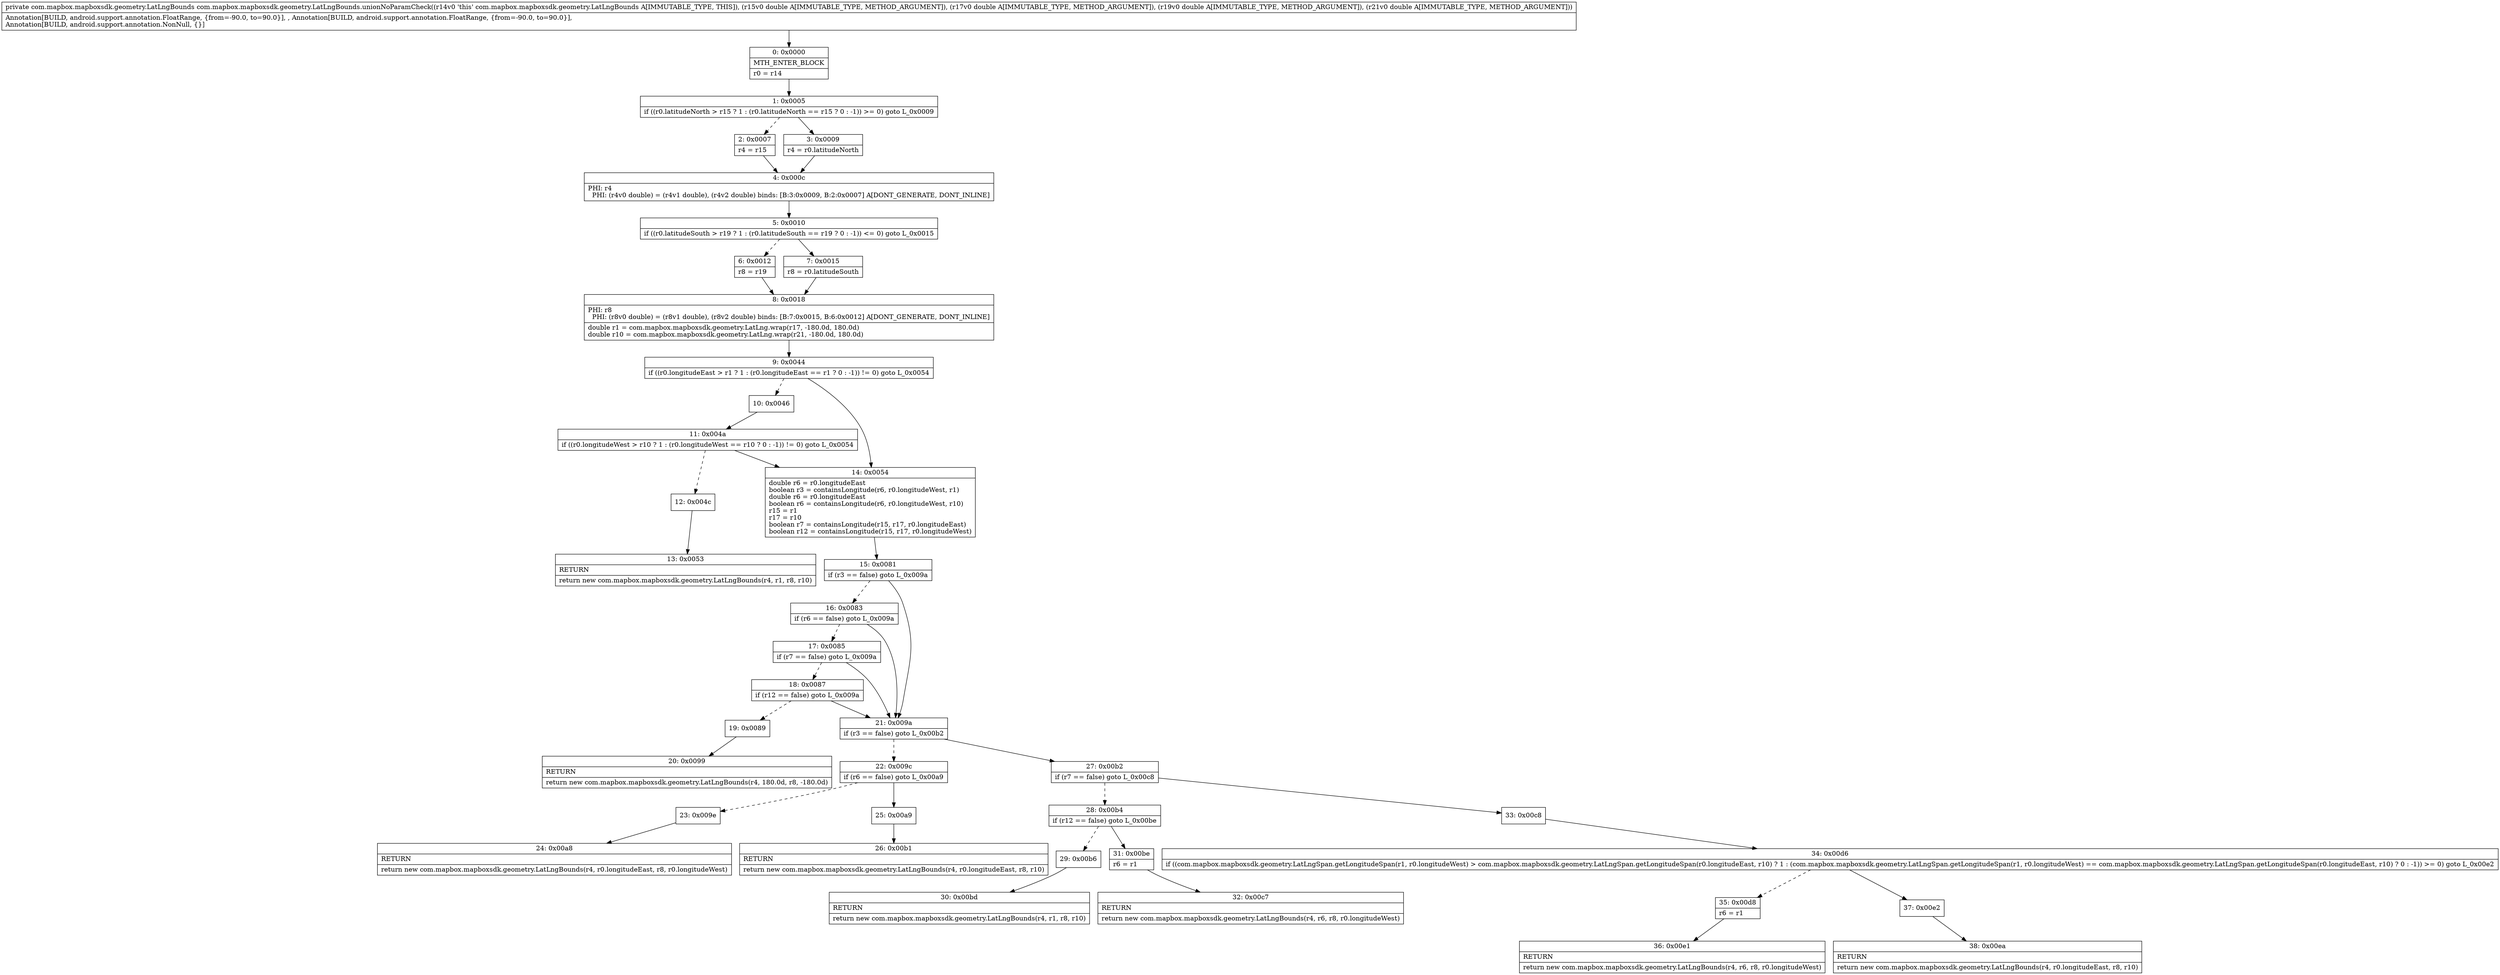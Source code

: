 digraph "CFG forcom.mapbox.mapboxsdk.geometry.LatLngBounds.unionNoParamCheck(DDDD)Lcom\/mapbox\/mapboxsdk\/geometry\/LatLngBounds;" {
Node_0 [shape=record,label="{0\:\ 0x0000|MTH_ENTER_BLOCK\l|r0 = r14\l}"];
Node_1 [shape=record,label="{1\:\ 0x0005|if ((r0.latitudeNorth \> r15 ? 1 : (r0.latitudeNorth == r15 ? 0 : \-1)) \>= 0) goto L_0x0009\l}"];
Node_2 [shape=record,label="{2\:\ 0x0007|r4 = r15\l}"];
Node_3 [shape=record,label="{3\:\ 0x0009|r4 = r0.latitudeNorth\l}"];
Node_4 [shape=record,label="{4\:\ 0x000c|PHI: r4 \l  PHI: (r4v0 double) = (r4v1 double), (r4v2 double) binds: [B:3:0x0009, B:2:0x0007] A[DONT_GENERATE, DONT_INLINE]\l}"];
Node_5 [shape=record,label="{5\:\ 0x0010|if ((r0.latitudeSouth \> r19 ? 1 : (r0.latitudeSouth == r19 ? 0 : \-1)) \<= 0) goto L_0x0015\l}"];
Node_6 [shape=record,label="{6\:\ 0x0012|r8 = r19\l}"];
Node_7 [shape=record,label="{7\:\ 0x0015|r8 = r0.latitudeSouth\l}"];
Node_8 [shape=record,label="{8\:\ 0x0018|PHI: r8 \l  PHI: (r8v0 double) = (r8v1 double), (r8v2 double) binds: [B:7:0x0015, B:6:0x0012] A[DONT_GENERATE, DONT_INLINE]\l|double r1 = com.mapbox.mapboxsdk.geometry.LatLng.wrap(r17, \-180.0d, 180.0d)\ldouble r10 = com.mapbox.mapboxsdk.geometry.LatLng.wrap(r21, \-180.0d, 180.0d)\l}"];
Node_9 [shape=record,label="{9\:\ 0x0044|if ((r0.longitudeEast \> r1 ? 1 : (r0.longitudeEast == r1 ? 0 : \-1)) != 0) goto L_0x0054\l}"];
Node_10 [shape=record,label="{10\:\ 0x0046}"];
Node_11 [shape=record,label="{11\:\ 0x004a|if ((r0.longitudeWest \> r10 ? 1 : (r0.longitudeWest == r10 ? 0 : \-1)) != 0) goto L_0x0054\l}"];
Node_12 [shape=record,label="{12\:\ 0x004c}"];
Node_13 [shape=record,label="{13\:\ 0x0053|RETURN\l|return new com.mapbox.mapboxsdk.geometry.LatLngBounds(r4, r1, r8, r10)\l}"];
Node_14 [shape=record,label="{14\:\ 0x0054|double r6 = r0.longitudeEast\lboolean r3 = containsLongitude(r6, r0.longitudeWest, r1)\ldouble r6 = r0.longitudeEast\lboolean r6 = containsLongitude(r6, r0.longitudeWest, r10)\lr15 = r1\lr17 = r10\lboolean r7 = containsLongitude(r15, r17, r0.longitudeEast)\lboolean r12 = containsLongitude(r15, r17, r0.longitudeWest)\l}"];
Node_15 [shape=record,label="{15\:\ 0x0081|if (r3 == false) goto L_0x009a\l}"];
Node_16 [shape=record,label="{16\:\ 0x0083|if (r6 == false) goto L_0x009a\l}"];
Node_17 [shape=record,label="{17\:\ 0x0085|if (r7 == false) goto L_0x009a\l}"];
Node_18 [shape=record,label="{18\:\ 0x0087|if (r12 == false) goto L_0x009a\l}"];
Node_19 [shape=record,label="{19\:\ 0x0089}"];
Node_20 [shape=record,label="{20\:\ 0x0099|RETURN\l|return new com.mapbox.mapboxsdk.geometry.LatLngBounds(r4, 180.0d, r8, \-180.0d)\l}"];
Node_21 [shape=record,label="{21\:\ 0x009a|if (r3 == false) goto L_0x00b2\l}"];
Node_22 [shape=record,label="{22\:\ 0x009c|if (r6 == false) goto L_0x00a9\l}"];
Node_23 [shape=record,label="{23\:\ 0x009e}"];
Node_24 [shape=record,label="{24\:\ 0x00a8|RETURN\l|return new com.mapbox.mapboxsdk.geometry.LatLngBounds(r4, r0.longitudeEast, r8, r0.longitudeWest)\l}"];
Node_25 [shape=record,label="{25\:\ 0x00a9}"];
Node_26 [shape=record,label="{26\:\ 0x00b1|RETURN\l|return new com.mapbox.mapboxsdk.geometry.LatLngBounds(r4, r0.longitudeEast, r8, r10)\l}"];
Node_27 [shape=record,label="{27\:\ 0x00b2|if (r7 == false) goto L_0x00c8\l}"];
Node_28 [shape=record,label="{28\:\ 0x00b4|if (r12 == false) goto L_0x00be\l}"];
Node_29 [shape=record,label="{29\:\ 0x00b6}"];
Node_30 [shape=record,label="{30\:\ 0x00bd|RETURN\l|return new com.mapbox.mapboxsdk.geometry.LatLngBounds(r4, r1, r8, r10)\l}"];
Node_31 [shape=record,label="{31\:\ 0x00be|r6 = r1\l}"];
Node_32 [shape=record,label="{32\:\ 0x00c7|RETURN\l|return new com.mapbox.mapboxsdk.geometry.LatLngBounds(r4, r6, r8, r0.longitudeWest)\l}"];
Node_33 [shape=record,label="{33\:\ 0x00c8}"];
Node_34 [shape=record,label="{34\:\ 0x00d6|if ((com.mapbox.mapboxsdk.geometry.LatLngSpan.getLongitudeSpan(r1, r0.longitudeWest) \> com.mapbox.mapboxsdk.geometry.LatLngSpan.getLongitudeSpan(r0.longitudeEast, r10) ? 1 : (com.mapbox.mapboxsdk.geometry.LatLngSpan.getLongitudeSpan(r1, r0.longitudeWest) == com.mapbox.mapboxsdk.geometry.LatLngSpan.getLongitudeSpan(r0.longitudeEast, r10) ? 0 : \-1)) \>= 0) goto L_0x00e2\l}"];
Node_35 [shape=record,label="{35\:\ 0x00d8|r6 = r1\l}"];
Node_36 [shape=record,label="{36\:\ 0x00e1|RETURN\l|return new com.mapbox.mapboxsdk.geometry.LatLngBounds(r4, r6, r8, r0.longitudeWest)\l}"];
Node_37 [shape=record,label="{37\:\ 0x00e2}"];
Node_38 [shape=record,label="{38\:\ 0x00ea|RETURN\l|return new com.mapbox.mapboxsdk.geometry.LatLngBounds(r4, r0.longitudeEast, r8, r10)\l}"];
MethodNode[shape=record,label="{private com.mapbox.mapboxsdk.geometry.LatLngBounds com.mapbox.mapboxsdk.geometry.LatLngBounds.unionNoParamCheck((r14v0 'this' com.mapbox.mapboxsdk.geometry.LatLngBounds A[IMMUTABLE_TYPE, THIS]), (r15v0 double A[IMMUTABLE_TYPE, METHOD_ARGUMENT]), (r17v0 double A[IMMUTABLE_TYPE, METHOD_ARGUMENT]), (r19v0 double A[IMMUTABLE_TYPE, METHOD_ARGUMENT]), (r21v0 double A[IMMUTABLE_TYPE, METHOD_ARGUMENT]))  | Annotation[BUILD, android.support.annotation.FloatRange, \{from=\-90.0, to=90.0\}], , Annotation[BUILD, android.support.annotation.FloatRange, \{from=\-90.0, to=90.0\}], \lAnnotation[BUILD, android.support.annotation.NonNull, \{\}]\l}"];
MethodNode -> Node_0;
Node_0 -> Node_1;
Node_1 -> Node_2[style=dashed];
Node_1 -> Node_3;
Node_2 -> Node_4;
Node_3 -> Node_4;
Node_4 -> Node_5;
Node_5 -> Node_6[style=dashed];
Node_5 -> Node_7;
Node_6 -> Node_8;
Node_7 -> Node_8;
Node_8 -> Node_9;
Node_9 -> Node_10[style=dashed];
Node_9 -> Node_14;
Node_10 -> Node_11;
Node_11 -> Node_12[style=dashed];
Node_11 -> Node_14;
Node_12 -> Node_13;
Node_14 -> Node_15;
Node_15 -> Node_16[style=dashed];
Node_15 -> Node_21;
Node_16 -> Node_17[style=dashed];
Node_16 -> Node_21;
Node_17 -> Node_18[style=dashed];
Node_17 -> Node_21;
Node_18 -> Node_19[style=dashed];
Node_18 -> Node_21;
Node_19 -> Node_20;
Node_21 -> Node_22[style=dashed];
Node_21 -> Node_27;
Node_22 -> Node_23[style=dashed];
Node_22 -> Node_25;
Node_23 -> Node_24;
Node_25 -> Node_26;
Node_27 -> Node_28[style=dashed];
Node_27 -> Node_33;
Node_28 -> Node_29[style=dashed];
Node_28 -> Node_31;
Node_29 -> Node_30;
Node_31 -> Node_32;
Node_33 -> Node_34;
Node_34 -> Node_35[style=dashed];
Node_34 -> Node_37;
Node_35 -> Node_36;
Node_37 -> Node_38;
}

